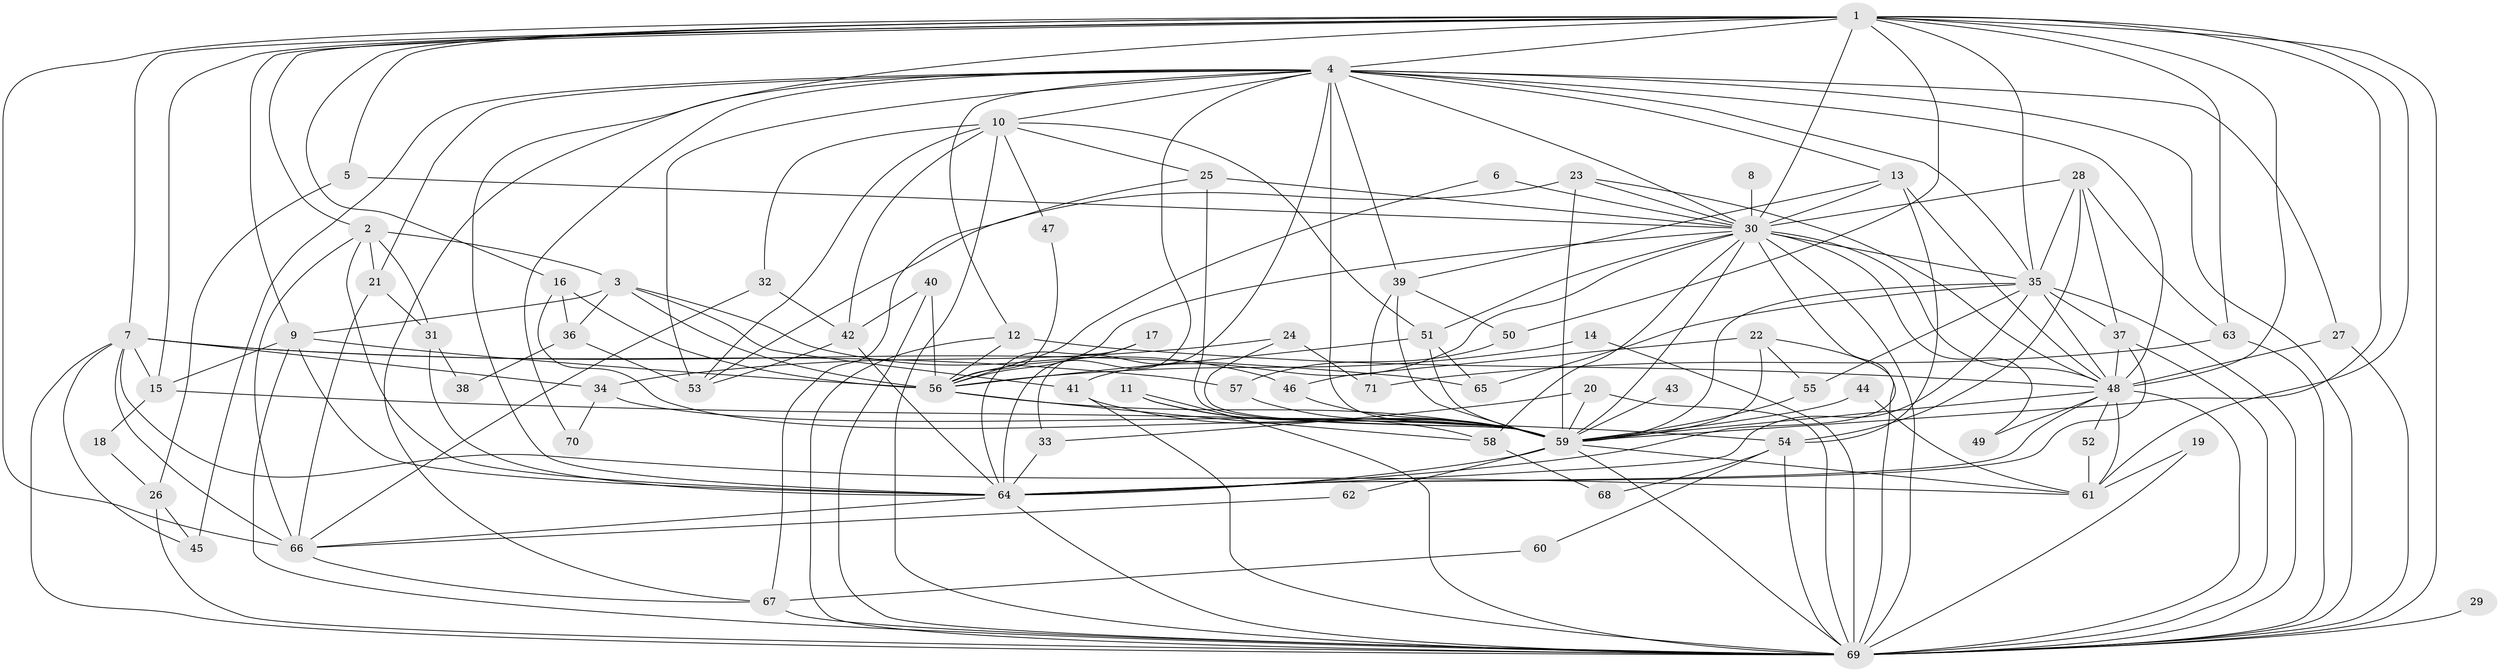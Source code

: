 // original degree distribution, {28: 0.0070921985815602835, 19: 0.014184397163120567, 23: 0.014184397163120567, 14: 0.0070921985815602835, 12: 0.0070921985815602835, 26: 0.0070921985815602835, 34: 0.0070921985815602835, 18: 0.0070921985815602835, 6: 0.0425531914893617, 7: 0.02127659574468085, 4: 0.09929078014184398, 3: 0.19148936170212766, 13: 0.0070921985815602835, 5: 0.05673758865248227, 2: 0.5035460992907801, 9: 0.0070921985815602835}
// Generated by graph-tools (version 1.1) at 2025/01/03/09/25 03:01:28]
// undirected, 71 vertices, 194 edges
graph export_dot {
graph [start="1"]
  node [color=gray90,style=filled];
  1;
  2;
  3;
  4;
  5;
  6;
  7;
  8;
  9;
  10;
  11;
  12;
  13;
  14;
  15;
  16;
  17;
  18;
  19;
  20;
  21;
  22;
  23;
  24;
  25;
  26;
  27;
  28;
  29;
  30;
  31;
  32;
  33;
  34;
  35;
  36;
  37;
  38;
  39;
  40;
  41;
  42;
  43;
  44;
  45;
  46;
  47;
  48;
  49;
  50;
  51;
  52;
  53;
  54;
  55;
  56;
  57;
  58;
  59;
  60;
  61;
  62;
  63;
  64;
  65;
  66;
  67;
  68;
  69;
  70;
  71;
  1 -- 2 [weight=1.0];
  1 -- 4 [weight=2.0];
  1 -- 5 [weight=1.0];
  1 -- 7 [weight=1.0];
  1 -- 9 [weight=1.0];
  1 -- 15 [weight=1.0];
  1 -- 16 [weight=1.0];
  1 -- 30 [weight=3.0];
  1 -- 35 [weight=2.0];
  1 -- 48 [weight=2.0];
  1 -- 50 [weight=1.0];
  1 -- 59 [weight=4.0];
  1 -- 61 [weight=1.0];
  1 -- 63 [weight=1.0];
  1 -- 64 [weight=2.0];
  1 -- 66 [weight=2.0];
  1 -- 69 [weight=2.0];
  2 -- 3 [weight=1.0];
  2 -- 21 [weight=1.0];
  2 -- 31 [weight=1.0];
  2 -- 64 [weight=1.0];
  2 -- 66 [weight=1.0];
  3 -- 9 [weight=1.0];
  3 -- 36 [weight=1.0];
  3 -- 41 [weight=1.0];
  3 -- 46 [weight=1.0];
  3 -- 56 [weight=1.0];
  4 -- 10 [weight=1.0];
  4 -- 12 [weight=1.0];
  4 -- 13 [weight=1.0];
  4 -- 21 [weight=1.0];
  4 -- 27 [weight=1.0];
  4 -- 30 [weight=1.0];
  4 -- 33 [weight=1.0];
  4 -- 35 [weight=2.0];
  4 -- 39 [weight=1.0];
  4 -- 45 [weight=1.0];
  4 -- 48 [weight=1.0];
  4 -- 53 [weight=1.0];
  4 -- 59 [weight=3.0];
  4 -- 64 [weight=1.0];
  4 -- 67 [weight=1.0];
  4 -- 69 [weight=1.0];
  4 -- 70 [weight=2.0];
  5 -- 26 [weight=1.0];
  5 -- 30 [weight=1.0];
  6 -- 30 [weight=1.0];
  6 -- 56 [weight=1.0];
  7 -- 15 [weight=1.0];
  7 -- 34 [weight=1.0];
  7 -- 45 [weight=1.0];
  7 -- 57 [weight=1.0];
  7 -- 61 [weight=1.0];
  7 -- 65 [weight=1.0];
  7 -- 66 [weight=1.0];
  7 -- 69 [weight=1.0];
  8 -- 30 [weight=1.0];
  9 -- 15 [weight=1.0];
  9 -- 56 [weight=1.0];
  9 -- 64 [weight=1.0];
  9 -- 69 [weight=1.0];
  10 -- 25 [weight=1.0];
  10 -- 32 [weight=1.0];
  10 -- 42 [weight=1.0];
  10 -- 47 [weight=1.0];
  10 -- 51 [weight=1.0];
  10 -- 53 [weight=1.0];
  10 -- 69 [weight=1.0];
  11 -- 58 [weight=1.0];
  11 -- 59 [weight=1.0];
  11 -- 69 [weight=1.0];
  12 -- 48 [weight=1.0];
  12 -- 56 [weight=1.0];
  12 -- 69 [weight=1.0];
  13 -- 30 [weight=1.0];
  13 -- 39 [weight=1.0];
  13 -- 48 [weight=1.0];
  13 -- 54 [weight=1.0];
  14 -- 56 [weight=1.0];
  14 -- 69 [weight=1.0];
  15 -- 18 [weight=1.0];
  15 -- 54 [weight=1.0];
  16 -- 36 [weight=1.0];
  16 -- 56 [weight=1.0];
  16 -- 59 [weight=1.0];
  17 -- 56 [weight=1.0];
  17 -- 64 [weight=1.0];
  18 -- 26 [weight=1.0];
  19 -- 61 [weight=1.0];
  19 -- 69 [weight=1.0];
  20 -- 33 [weight=1.0];
  20 -- 59 [weight=1.0];
  20 -- 69 [weight=1.0];
  21 -- 31 [weight=1.0];
  21 -- 66 [weight=1.0];
  22 -- 46 [weight=1.0];
  22 -- 55 [weight=1.0];
  22 -- 59 [weight=1.0];
  22 -- 69 [weight=1.0];
  23 -- 30 [weight=1.0];
  23 -- 48 [weight=1.0];
  23 -- 53 [weight=1.0];
  23 -- 59 [weight=1.0];
  24 -- 34 [weight=1.0];
  24 -- 59 [weight=2.0];
  24 -- 71 [weight=1.0];
  25 -- 30 [weight=1.0];
  25 -- 59 [weight=1.0];
  25 -- 67 [weight=1.0];
  26 -- 45 [weight=1.0];
  26 -- 69 [weight=1.0];
  27 -- 48 [weight=1.0];
  27 -- 69 [weight=1.0];
  28 -- 30 [weight=1.0];
  28 -- 35 [weight=1.0];
  28 -- 37 [weight=1.0];
  28 -- 54 [weight=1.0];
  28 -- 63 [weight=1.0];
  29 -- 69 [weight=1.0];
  30 -- 35 [weight=1.0];
  30 -- 41 [weight=1.0];
  30 -- 48 [weight=1.0];
  30 -- 49 [weight=2.0];
  30 -- 51 [weight=1.0];
  30 -- 56 [weight=1.0];
  30 -- 58 [weight=1.0];
  30 -- 59 [weight=3.0];
  30 -- 64 [weight=1.0];
  30 -- 69 [weight=2.0];
  31 -- 38 [weight=1.0];
  31 -- 64 [weight=1.0];
  32 -- 42 [weight=1.0];
  32 -- 66 [weight=1.0];
  33 -- 64 [weight=1.0];
  34 -- 59 [weight=1.0];
  34 -- 70 [weight=1.0];
  35 -- 37 [weight=1.0];
  35 -- 48 [weight=1.0];
  35 -- 55 [weight=1.0];
  35 -- 59 [weight=2.0];
  35 -- 64 [weight=1.0];
  35 -- 65 [weight=1.0];
  35 -- 69 [weight=1.0];
  36 -- 38 [weight=1.0];
  36 -- 53 [weight=1.0];
  37 -- 48 [weight=1.0];
  37 -- 64 [weight=1.0];
  37 -- 69 [weight=1.0];
  39 -- 50 [weight=1.0];
  39 -- 59 [weight=1.0];
  39 -- 71 [weight=1.0];
  40 -- 42 [weight=1.0];
  40 -- 56 [weight=1.0];
  40 -- 69 [weight=1.0];
  41 -- 59 [weight=1.0];
  41 -- 69 [weight=1.0];
  42 -- 53 [weight=1.0];
  42 -- 64 [weight=1.0];
  43 -- 59 [weight=2.0];
  44 -- 59 [weight=1.0];
  44 -- 61 [weight=1.0];
  46 -- 59 [weight=1.0];
  47 -- 56 [weight=1.0];
  48 -- 49 [weight=1.0];
  48 -- 52 [weight=1.0];
  48 -- 59 [weight=3.0];
  48 -- 61 [weight=1.0];
  48 -- 64 [weight=1.0];
  48 -- 69 [weight=2.0];
  50 -- 57 [weight=1.0];
  51 -- 56 [weight=1.0];
  51 -- 59 [weight=2.0];
  51 -- 65 [weight=1.0];
  52 -- 61 [weight=1.0];
  54 -- 60 [weight=1.0];
  54 -- 68 [weight=1.0];
  54 -- 69 [weight=1.0];
  55 -- 59 [weight=1.0];
  56 -- 58 [weight=1.0];
  56 -- 59 [weight=1.0];
  57 -- 59 [weight=2.0];
  58 -- 68 [weight=1.0];
  59 -- 61 [weight=1.0];
  59 -- 62 [weight=1.0];
  59 -- 64 [weight=3.0];
  59 -- 69 [weight=3.0];
  60 -- 67 [weight=1.0];
  62 -- 66 [weight=1.0];
  63 -- 69 [weight=2.0];
  63 -- 71 [weight=1.0];
  64 -- 66 [weight=2.0];
  64 -- 69 [weight=1.0];
  66 -- 67 [weight=1.0];
  67 -- 69 [weight=1.0];
}

